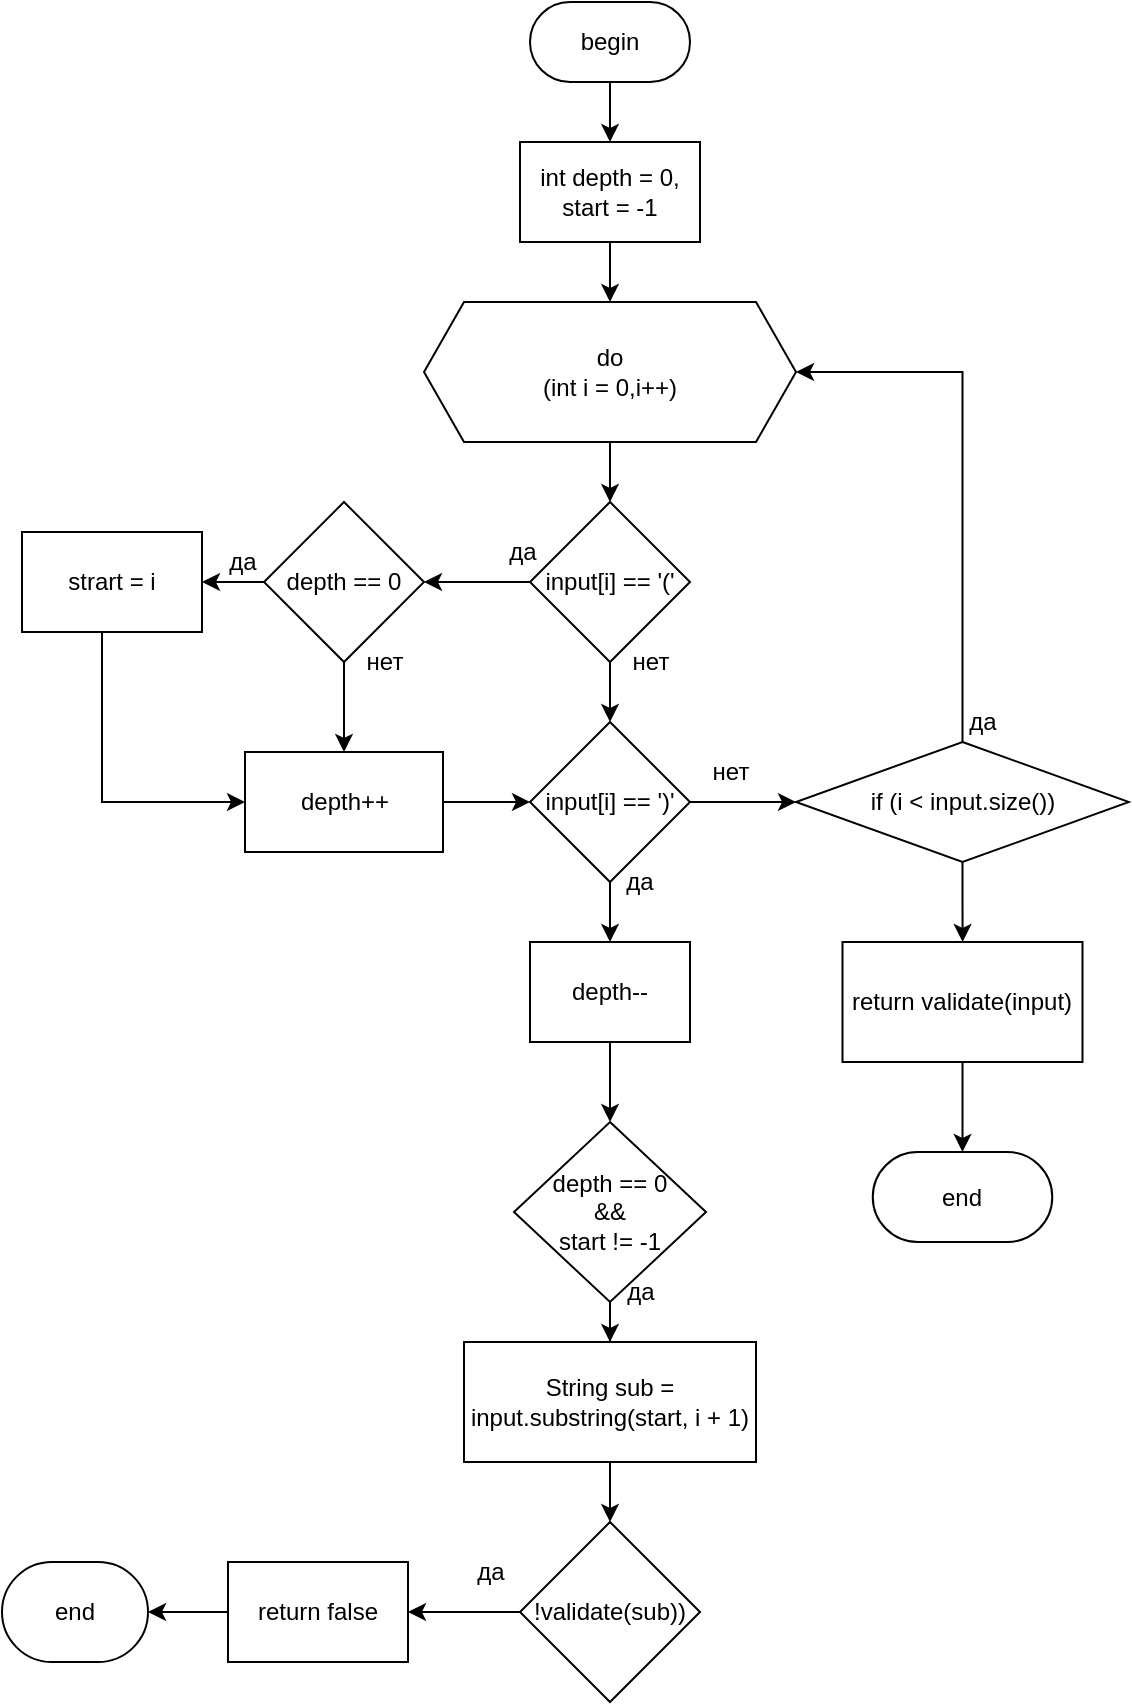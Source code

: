 <mxfile version="27.0.2">
  <diagram id="C5RBs43oDa-KdzZeNtuy" name="Page-1">
    <mxGraphModel dx="1234" dy="786" grid="1" gridSize="10" guides="1" tooltips="1" connect="1" arrows="1" fold="1" page="1" pageScale="1" pageWidth="827" pageHeight="1169" math="0" shadow="0">
      <root>
        <mxCell id="WIyWlLk6GJQsqaUBKTNV-0" />
        <mxCell id="WIyWlLk6GJQsqaUBKTNV-1" parent="WIyWlLk6GJQsqaUBKTNV-0" />
        <mxCell id="hchBjUjP1Nh9wDHdSeyE-2" style="edgeStyle=orthogonalEdgeStyle;rounded=0;orthogonalLoop=1;jettySize=auto;html=1;" parent="WIyWlLk6GJQsqaUBKTNV-1" source="hchBjUjP1Nh9wDHdSeyE-0" target="hchBjUjP1Nh9wDHdSeyE-1" edge="1">
          <mxGeometry relative="1" as="geometry" />
        </mxCell>
        <mxCell id="hchBjUjP1Nh9wDHdSeyE-0" value="begin" style="rounded=1;whiteSpace=wrap;html=1;arcSize=50;" parent="WIyWlLk6GJQsqaUBKTNV-1" vertex="1">
          <mxGeometry x="374" y="20" width="80" height="40" as="geometry" />
        </mxCell>
        <mxCell id="hchBjUjP1Nh9wDHdSeyE-4" style="edgeStyle=orthogonalEdgeStyle;rounded=0;orthogonalLoop=1;jettySize=auto;html=1;" parent="WIyWlLk6GJQsqaUBKTNV-1" source="hchBjUjP1Nh9wDHdSeyE-1" target="hchBjUjP1Nh9wDHdSeyE-3" edge="1">
          <mxGeometry relative="1" as="geometry" />
        </mxCell>
        <mxCell id="hchBjUjP1Nh9wDHdSeyE-1" value="int depth = 0,&lt;div&gt;start = -1&lt;/div&gt;" style="rounded=0;whiteSpace=wrap;html=1;" parent="WIyWlLk6GJQsqaUBKTNV-1" vertex="1">
          <mxGeometry x="369" y="90" width="90" height="50" as="geometry" />
        </mxCell>
        <mxCell id="hchBjUjP1Nh9wDHdSeyE-6" style="edgeStyle=orthogonalEdgeStyle;rounded=0;orthogonalLoop=1;jettySize=auto;html=1;entryX=0.5;entryY=0;entryDx=0;entryDy=0;" parent="WIyWlLk6GJQsqaUBKTNV-1" source="hchBjUjP1Nh9wDHdSeyE-3" target="hchBjUjP1Nh9wDHdSeyE-5" edge="1">
          <mxGeometry relative="1" as="geometry" />
        </mxCell>
        <mxCell id="hchBjUjP1Nh9wDHdSeyE-3" value="do&lt;div&gt;(int i = 0,i++)&lt;/div&gt;" style="shape=hexagon;perimeter=hexagonPerimeter2;whiteSpace=wrap;html=1;fixedSize=1;" parent="WIyWlLk6GJQsqaUBKTNV-1" vertex="1">
          <mxGeometry x="321" y="170" width="186" height="70" as="geometry" />
        </mxCell>
        <mxCell id="hchBjUjP1Nh9wDHdSeyE-8" style="edgeStyle=orthogonalEdgeStyle;rounded=0;orthogonalLoop=1;jettySize=auto;html=1;entryX=1;entryY=0.5;entryDx=0;entryDy=0;" parent="WIyWlLk6GJQsqaUBKTNV-1" source="hchBjUjP1Nh9wDHdSeyE-5" target="hchBjUjP1Nh9wDHdSeyE-7" edge="1">
          <mxGeometry relative="1" as="geometry" />
        </mxCell>
        <mxCell id="hchBjUjP1Nh9wDHdSeyE-20" style="edgeStyle=orthogonalEdgeStyle;rounded=0;orthogonalLoop=1;jettySize=auto;html=1;entryX=0.5;entryY=0;entryDx=0;entryDy=0;" parent="WIyWlLk6GJQsqaUBKTNV-1" source="hchBjUjP1Nh9wDHdSeyE-5" target="hchBjUjP1Nh9wDHdSeyE-18" edge="1">
          <mxGeometry relative="1" as="geometry" />
        </mxCell>
        <mxCell id="hchBjUjP1Nh9wDHdSeyE-5" value="input[i] == &#39;(&#39;" style="rhombus;whiteSpace=wrap;html=1;" parent="WIyWlLk6GJQsqaUBKTNV-1" vertex="1">
          <mxGeometry x="374" y="270" width="80" height="80" as="geometry" />
        </mxCell>
        <mxCell id="hchBjUjP1Nh9wDHdSeyE-11" style="edgeStyle=orthogonalEdgeStyle;rounded=0;orthogonalLoop=1;jettySize=auto;html=1;" parent="WIyWlLk6GJQsqaUBKTNV-1" source="hchBjUjP1Nh9wDHdSeyE-7" target="hchBjUjP1Nh9wDHdSeyE-10" edge="1">
          <mxGeometry relative="1" as="geometry" />
        </mxCell>
        <mxCell id="hchBjUjP1Nh9wDHdSeyE-14" style="edgeStyle=orthogonalEdgeStyle;rounded=0;orthogonalLoop=1;jettySize=auto;html=1;entryX=0.5;entryY=0;entryDx=0;entryDy=0;" parent="WIyWlLk6GJQsqaUBKTNV-1" source="hchBjUjP1Nh9wDHdSeyE-7" target="hchBjUjP1Nh9wDHdSeyE-13" edge="1">
          <mxGeometry relative="1" as="geometry" />
        </mxCell>
        <mxCell id="hchBjUjP1Nh9wDHdSeyE-7" value="depth == 0" style="rhombus;whiteSpace=wrap;html=1;" parent="WIyWlLk6GJQsqaUBKTNV-1" vertex="1">
          <mxGeometry x="241" y="270" width="80" height="80" as="geometry" />
        </mxCell>
        <mxCell id="hchBjUjP1Nh9wDHdSeyE-9" value="да" style="text;html=1;align=center;verticalAlign=middle;resizable=0;points=[];autosize=1;strokeColor=none;fillColor=none;" parent="WIyWlLk6GJQsqaUBKTNV-1" vertex="1">
          <mxGeometry x="350" y="280" width="40" height="30" as="geometry" />
        </mxCell>
        <mxCell id="hchBjUjP1Nh9wDHdSeyE-15" style="edgeStyle=orthogonalEdgeStyle;rounded=0;orthogonalLoop=1;jettySize=auto;html=1;entryX=0;entryY=0.5;entryDx=0;entryDy=0;" parent="WIyWlLk6GJQsqaUBKTNV-1" source="hchBjUjP1Nh9wDHdSeyE-10" target="hchBjUjP1Nh9wDHdSeyE-13" edge="1">
          <mxGeometry relative="1" as="geometry">
            <Array as="points">
              <mxPoint x="160" y="420" />
            </Array>
          </mxGeometry>
        </mxCell>
        <mxCell id="hchBjUjP1Nh9wDHdSeyE-10" value="strart = i" style="rounded=0;whiteSpace=wrap;html=1;" parent="WIyWlLk6GJQsqaUBKTNV-1" vertex="1">
          <mxGeometry x="120" y="285" width="90" height="50" as="geometry" />
        </mxCell>
        <mxCell id="hchBjUjP1Nh9wDHdSeyE-12" value="да" style="text;html=1;align=center;verticalAlign=middle;resizable=0;points=[];autosize=1;strokeColor=none;fillColor=none;" parent="WIyWlLk6GJQsqaUBKTNV-1" vertex="1">
          <mxGeometry x="210" y="285" width="40" height="30" as="geometry" />
        </mxCell>
        <mxCell id="hchBjUjP1Nh9wDHdSeyE-19" style="edgeStyle=orthogonalEdgeStyle;rounded=0;orthogonalLoop=1;jettySize=auto;html=1;entryX=0;entryY=0.5;entryDx=0;entryDy=0;" parent="WIyWlLk6GJQsqaUBKTNV-1" source="hchBjUjP1Nh9wDHdSeyE-13" target="hchBjUjP1Nh9wDHdSeyE-18" edge="1">
          <mxGeometry relative="1" as="geometry" />
        </mxCell>
        <mxCell id="hchBjUjP1Nh9wDHdSeyE-13" value="depth++" style="rounded=0;whiteSpace=wrap;html=1;" parent="WIyWlLk6GJQsqaUBKTNV-1" vertex="1">
          <mxGeometry x="231.5" y="395" width="99" height="50" as="geometry" />
        </mxCell>
        <mxCell id="hchBjUjP1Nh9wDHdSeyE-16" value="нет" style="text;html=1;align=center;verticalAlign=middle;resizable=0;points=[];autosize=1;strokeColor=none;fillColor=none;" parent="WIyWlLk6GJQsqaUBKTNV-1" vertex="1">
          <mxGeometry x="281" y="335" width="40" height="30" as="geometry" />
        </mxCell>
        <mxCell id="hchBjUjP1Nh9wDHdSeyE-17" value="нет" style="text;html=1;align=center;verticalAlign=middle;resizable=0;points=[];autosize=1;strokeColor=none;fillColor=none;" parent="WIyWlLk6GJQsqaUBKTNV-1" vertex="1">
          <mxGeometry x="414" y="335" width="40" height="30" as="geometry" />
        </mxCell>
        <mxCell id="hchBjUjP1Nh9wDHdSeyE-22" style="edgeStyle=orthogonalEdgeStyle;rounded=0;orthogonalLoop=1;jettySize=auto;html=1;entryX=0.5;entryY=0;entryDx=0;entryDy=0;" parent="WIyWlLk6GJQsqaUBKTNV-1" source="hchBjUjP1Nh9wDHdSeyE-18" target="hchBjUjP1Nh9wDHdSeyE-21" edge="1">
          <mxGeometry relative="1" as="geometry" />
        </mxCell>
        <mxCell id="hchBjUjP1Nh9wDHdSeyE-40" style="edgeStyle=orthogonalEdgeStyle;rounded=0;orthogonalLoop=1;jettySize=auto;html=1;entryX=0;entryY=0.5;entryDx=0;entryDy=0;" parent="WIyWlLk6GJQsqaUBKTNV-1" source="hchBjUjP1Nh9wDHdSeyE-18" target="hchBjUjP1Nh9wDHdSeyE-39" edge="1">
          <mxGeometry relative="1" as="geometry" />
        </mxCell>
        <mxCell id="hchBjUjP1Nh9wDHdSeyE-18" value="input[i] == &#39;)&#39;" style="rhombus;whiteSpace=wrap;html=1;" parent="WIyWlLk6GJQsqaUBKTNV-1" vertex="1">
          <mxGeometry x="374" y="380" width="80" height="80" as="geometry" />
        </mxCell>
        <mxCell id="hchBjUjP1Nh9wDHdSeyE-26" style="edgeStyle=orthogonalEdgeStyle;rounded=0;orthogonalLoop=1;jettySize=auto;html=1;" parent="WIyWlLk6GJQsqaUBKTNV-1" source="hchBjUjP1Nh9wDHdSeyE-21" target="hchBjUjP1Nh9wDHdSeyE-23" edge="1">
          <mxGeometry relative="1" as="geometry" />
        </mxCell>
        <mxCell id="hchBjUjP1Nh9wDHdSeyE-21" value="depth--" style="rounded=0;whiteSpace=wrap;html=1;" parent="WIyWlLk6GJQsqaUBKTNV-1" vertex="1">
          <mxGeometry x="374" y="490" width="80" height="50" as="geometry" />
        </mxCell>
        <mxCell id="hchBjUjP1Nh9wDHdSeyE-28" style="edgeStyle=orthogonalEdgeStyle;rounded=0;orthogonalLoop=1;jettySize=auto;html=1;" parent="WIyWlLk6GJQsqaUBKTNV-1" source="hchBjUjP1Nh9wDHdSeyE-23" target="hchBjUjP1Nh9wDHdSeyE-27" edge="1">
          <mxGeometry relative="1" as="geometry" />
        </mxCell>
        <mxCell id="hchBjUjP1Nh9wDHdSeyE-23" value="depth == 0&lt;div&gt;&amp;amp;&amp;amp;&lt;br&gt;start != -1&lt;/div&gt;" style="rhombus;whiteSpace=wrap;html=1;" parent="WIyWlLk6GJQsqaUBKTNV-1" vertex="1">
          <mxGeometry x="366" y="580" width="96" height="90" as="geometry" />
        </mxCell>
        <mxCell id="hchBjUjP1Nh9wDHdSeyE-24" value="да" style="text;html=1;align=center;verticalAlign=middle;whiteSpace=wrap;rounded=0;" parent="WIyWlLk6GJQsqaUBKTNV-1" vertex="1">
          <mxGeometry x="399" y="445" width="60" height="30" as="geometry" />
        </mxCell>
        <mxCell id="hchBjUjP1Nh9wDHdSeyE-31" style="edgeStyle=orthogonalEdgeStyle;rounded=0;orthogonalLoop=1;jettySize=auto;html=1;" parent="WIyWlLk6GJQsqaUBKTNV-1" source="hchBjUjP1Nh9wDHdSeyE-27" target="hchBjUjP1Nh9wDHdSeyE-29" edge="1">
          <mxGeometry relative="1" as="geometry" />
        </mxCell>
        <mxCell id="hchBjUjP1Nh9wDHdSeyE-27" value="String sub = input.substring(start, i + 1)" style="rounded=0;whiteSpace=wrap;html=1;" parent="WIyWlLk6GJQsqaUBKTNV-1" vertex="1">
          <mxGeometry x="341" y="690" width="146" height="60" as="geometry" />
        </mxCell>
        <mxCell id="hchBjUjP1Nh9wDHdSeyE-29" value="!validate(sub))" style="rhombus;whiteSpace=wrap;html=1;" parent="WIyWlLk6GJQsqaUBKTNV-1" vertex="1">
          <mxGeometry x="369" y="780" width="90" height="90" as="geometry" />
        </mxCell>
        <mxCell id="hchBjUjP1Nh9wDHdSeyE-32" style="edgeStyle=orthogonalEdgeStyle;rounded=0;orthogonalLoop=1;jettySize=auto;html=1;" parent="WIyWlLk6GJQsqaUBKTNV-1" edge="1">
          <mxGeometry relative="1" as="geometry">
            <mxPoint x="313" y="825" as="targetPoint" />
            <mxPoint x="369" y="825" as="sourcePoint" />
          </mxGeometry>
        </mxCell>
        <mxCell id="hchBjUjP1Nh9wDHdSeyE-33" style="edgeStyle=orthogonalEdgeStyle;rounded=0;orthogonalLoop=1;jettySize=auto;html=1;" parent="WIyWlLk6GJQsqaUBKTNV-1" source="hchBjUjP1Nh9wDHdSeyE-34" target="hchBjUjP1Nh9wDHdSeyE-35" edge="1">
          <mxGeometry relative="1" as="geometry" />
        </mxCell>
        <mxCell id="hchBjUjP1Nh9wDHdSeyE-34" value="return false" style="rounded=0;whiteSpace=wrap;html=1;" parent="WIyWlLk6GJQsqaUBKTNV-1" vertex="1">
          <mxGeometry x="223" y="800" width="90" height="50" as="geometry" />
        </mxCell>
        <mxCell id="hchBjUjP1Nh9wDHdSeyE-35" value="end" style="rounded=1;whiteSpace=wrap;html=1;arcSize=50;" parent="WIyWlLk6GJQsqaUBKTNV-1" vertex="1">
          <mxGeometry x="110" y="800" width="73" height="50" as="geometry" />
        </mxCell>
        <mxCell id="hchBjUjP1Nh9wDHdSeyE-36" value="да" style="text;html=1;align=center;verticalAlign=middle;resizable=0;points=[];autosize=1;strokeColor=none;fillColor=none;" parent="WIyWlLk6GJQsqaUBKTNV-1" vertex="1">
          <mxGeometry x="334" y="790" width="40" height="30" as="geometry" />
        </mxCell>
        <mxCell id="hchBjUjP1Nh9wDHdSeyE-37" value="да" style="text;html=1;align=center;verticalAlign=middle;resizable=0;points=[];autosize=1;strokeColor=none;fillColor=none;" parent="WIyWlLk6GJQsqaUBKTNV-1" vertex="1">
          <mxGeometry x="409" y="650" width="40" height="30" as="geometry" />
        </mxCell>
        <mxCell id="hchBjUjP1Nh9wDHdSeyE-43" style="edgeStyle=orthogonalEdgeStyle;rounded=0;orthogonalLoop=1;jettySize=auto;html=1;entryX=1;entryY=0.5;entryDx=0;entryDy=0;" parent="WIyWlLk6GJQsqaUBKTNV-1" source="hchBjUjP1Nh9wDHdSeyE-39" target="hchBjUjP1Nh9wDHdSeyE-3" edge="1">
          <mxGeometry relative="1" as="geometry" />
        </mxCell>
        <mxCell id="hchBjUjP1Nh9wDHdSeyE-45" style="edgeStyle=orthogonalEdgeStyle;rounded=0;orthogonalLoop=1;jettySize=auto;html=1;" parent="WIyWlLk6GJQsqaUBKTNV-1" source="hchBjUjP1Nh9wDHdSeyE-39" target="hchBjUjP1Nh9wDHdSeyE-44" edge="1">
          <mxGeometry relative="1" as="geometry" />
        </mxCell>
        <mxCell id="hchBjUjP1Nh9wDHdSeyE-39" value="if (i &amp;lt; input.size())" style="rhombus;whiteSpace=wrap;html=1;" parent="WIyWlLk6GJQsqaUBKTNV-1" vertex="1">
          <mxGeometry x="507" y="390" width="166.5" height="60" as="geometry" />
        </mxCell>
        <mxCell id="hchBjUjP1Nh9wDHdSeyE-41" value="нет" style="text;html=1;align=center;verticalAlign=middle;resizable=0;points=[];autosize=1;strokeColor=none;fillColor=none;" parent="WIyWlLk6GJQsqaUBKTNV-1" vertex="1">
          <mxGeometry x="454" y="390" width="40" height="30" as="geometry" />
        </mxCell>
        <mxCell id="hchBjUjP1Nh9wDHdSeyE-42" value="да" style="text;html=1;align=center;verticalAlign=middle;resizable=0;points=[];autosize=1;strokeColor=none;fillColor=none;" parent="WIyWlLk6GJQsqaUBKTNV-1" vertex="1">
          <mxGeometry x="580" y="365" width="40" height="30" as="geometry" />
        </mxCell>
        <mxCell id="hchBjUjP1Nh9wDHdSeyE-47" style="edgeStyle=orthogonalEdgeStyle;rounded=0;orthogonalLoop=1;jettySize=auto;html=1;entryX=0.5;entryY=0;entryDx=0;entryDy=0;" parent="WIyWlLk6GJQsqaUBKTNV-1" source="hchBjUjP1Nh9wDHdSeyE-44" target="hchBjUjP1Nh9wDHdSeyE-46" edge="1">
          <mxGeometry relative="1" as="geometry" />
        </mxCell>
        <mxCell id="hchBjUjP1Nh9wDHdSeyE-44" value="return validate(input)" style="rounded=0;whiteSpace=wrap;html=1;" parent="WIyWlLk6GJQsqaUBKTNV-1" vertex="1">
          <mxGeometry x="530.25" y="490" width="120" height="60" as="geometry" />
        </mxCell>
        <mxCell id="hchBjUjP1Nh9wDHdSeyE-46" value="end" style="rounded=1;whiteSpace=wrap;html=1;arcSize=50;" parent="WIyWlLk6GJQsqaUBKTNV-1" vertex="1">
          <mxGeometry x="545.38" y="595" width="89.75" height="45" as="geometry" />
        </mxCell>
      </root>
    </mxGraphModel>
  </diagram>
</mxfile>
